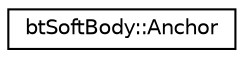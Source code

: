 digraph "Graphical Class Hierarchy"
{
  edge [fontname="Helvetica",fontsize="10",labelfontname="Helvetica",labelfontsize="10"];
  node [fontname="Helvetica",fontsize="10",shape=record];
  rankdir="LR";
  Node1 [label="btSoftBody::Anchor",height=0.2,width=0.4,color="black", fillcolor="white", style="filled",URL="$structbt_soft_body_1_1_anchor.html"];
}
